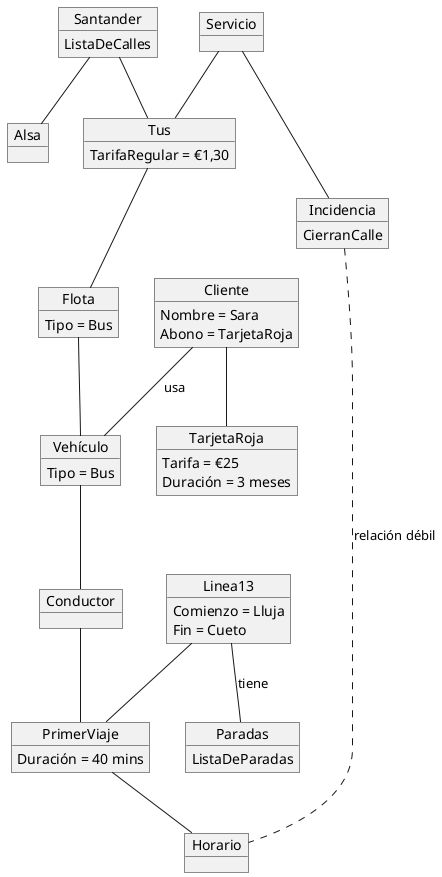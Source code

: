 @startuml
object Santander {
    ListaDeCalles
}

object Alsa

object Servicio

object Tus {
    TarifaRegular = €1,30
}

object Flota {
    Tipo = Bus
}

object TarjetaRoja {
    Tarifa = €25
    Duración = 3 meses
}

object Cliente {
    Nombre = Sara
    Abono = TarjetaRoja
}

object Conductor

object Vehículo {
    Tipo = Bus
}

object Incidencia {
    CierranCalle
}

object Paradas {
    ListaDeParadas
}

object Linea13 {
    Comienzo = Lluja
    Fin = Cueto
}

object PrimerViaje {
    Duración = 40 mins
}

object Horario

Santander -- Tus
Santander -- Alsa
Tus -- Flota
Flota -- Vehículo
Vehículo -- Conductor
Conductor -- PrimerViaje
Cliente -- TarjetaRoja
Cliente -- Vehículo : usa
Linea13 -- Paradas : tiene
Linea13 -- PrimerViaje
PrimerViaje -- Horario
Servicio -- Incidencia
Servicio -- Tus
Incidencia .. Horario : "relación débil"
@enduml
